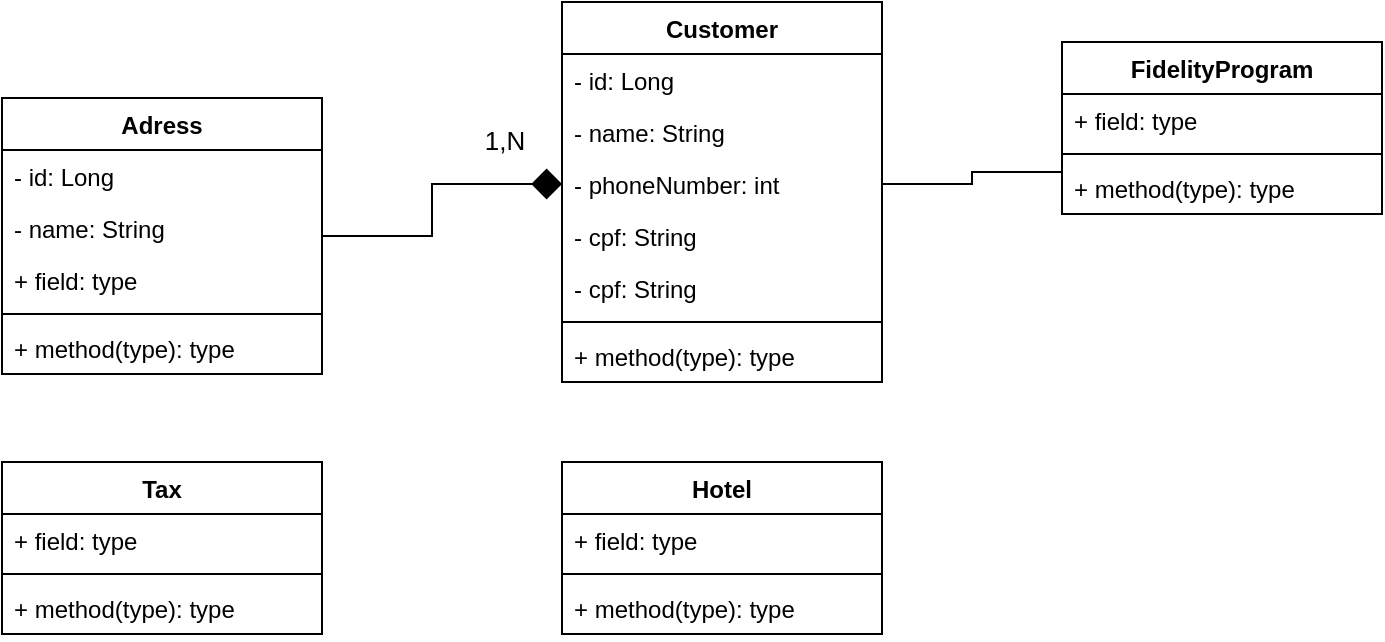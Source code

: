 <mxfile version="15.5.4" type="github">
  <diagram id="ZMUFo0inegTzpMfF-vQn" name="Page-1">
    <mxGraphModel dx="782" dy="710" grid="1" gridSize="10" guides="1" tooltips="1" connect="1" arrows="1" fold="1" page="1" pageScale="1" pageWidth="827" pageHeight="1169" math="0" shadow="0">
      <root>
        <mxCell id="0" />
        <mxCell id="1" parent="0" />
        <mxCell id="NZioY_z-kDjXnmkttPIu-1" value="Hotel" style="swimlane;fontStyle=1;align=center;verticalAlign=top;childLayout=stackLayout;horizontal=1;startSize=26;horizontalStack=0;resizeParent=1;resizeParentMax=0;resizeLast=0;collapsible=1;marginBottom=0;" parent="1" vertex="1">
          <mxGeometry x="360" y="290" width="160" height="86" as="geometry">
            <mxRectangle x="360" y="180" width="60" height="26" as="alternateBounds" />
          </mxGeometry>
        </mxCell>
        <mxCell id="NZioY_z-kDjXnmkttPIu-2" value="+ field: type" style="text;strokeColor=none;fillColor=none;align=left;verticalAlign=top;spacingLeft=4;spacingRight=4;overflow=hidden;rotatable=0;points=[[0,0.5],[1,0.5]];portConstraint=eastwest;" parent="NZioY_z-kDjXnmkttPIu-1" vertex="1">
          <mxGeometry y="26" width="160" height="26" as="geometry" />
        </mxCell>
        <mxCell id="NZioY_z-kDjXnmkttPIu-3" value="" style="line;strokeWidth=1;fillColor=none;align=left;verticalAlign=middle;spacingTop=-1;spacingLeft=3;spacingRight=3;rotatable=0;labelPosition=right;points=[];portConstraint=eastwest;" parent="NZioY_z-kDjXnmkttPIu-1" vertex="1">
          <mxGeometry y="52" width="160" height="8" as="geometry" />
        </mxCell>
        <mxCell id="NZioY_z-kDjXnmkttPIu-4" value="+ method(type): type" style="text;strokeColor=none;fillColor=none;align=left;verticalAlign=top;spacingLeft=4;spacingRight=4;overflow=hidden;rotatable=0;points=[[0,0.5],[1,0.5]];portConstraint=eastwest;" parent="NZioY_z-kDjXnmkttPIu-1" vertex="1">
          <mxGeometry y="60" width="160" height="26" as="geometry" />
        </mxCell>
        <mxCell id="NZioY_z-kDjXnmkttPIu-5" value="Tax" style="swimlane;fontStyle=1;align=center;verticalAlign=top;childLayout=stackLayout;horizontal=1;startSize=26;horizontalStack=0;resizeParent=1;resizeParentMax=0;resizeLast=0;collapsible=1;marginBottom=0;" parent="1" vertex="1">
          <mxGeometry x="80" y="290" width="160" height="86" as="geometry" />
        </mxCell>
        <mxCell id="NZioY_z-kDjXnmkttPIu-6" value="+ field: type" style="text;strokeColor=none;fillColor=none;align=left;verticalAlign=top;spacingLeft=4;spacingRight=4;overflow=hidden;rotatable=0;points=[[0,0.5],[1,0.5]];portConstraint=eastwest;" parent="NZioY_z-kDjXnmkttPIu-5" vertex="1">
          <mxGeometry y="26" width="160" height="26" as="geometry" />
        </mxCell>
        <mxCell id="NZioY_z-kDjXnmkttPIu-7" value="" style="line;strokeWidth=1;fillColor=none;align=left;verticalAlign=middle;spacingTop=-1;spacingLeft=3;spacingRight=3;rotatable=0;labelPosition=right;points=[];portConstraint=eastwest;" parent="NZioY_z-kDjXnmkttPIu-5" vertex="1">
          <mxGeometry y="52" width="160" height="8" as="geometry" />
        </mxCell>
        <mxCell id="NZioY_z-kDjXnmkttPIu-8" value="+ method(type): type" style="text;strokeColor=none;fillColor=none;align=left;verticalAlign=top;spacingLeft=4;spacingRight=4;overflow=hidden;rotatable=0;points=[[0,0.5],[1,0.5]];portConstraint=eastwest;" parent="NZioY_z-kDjXnmkttPIu-5" vertex="1">
          <mxGeometry y="60" width="160" height="26" as="geometry" />
        </mxCell>
        <mxCell id="NZioY_z-kDjXnmkttPIu-9" value="Customer" style="swimlane;fontStyle=1;align=center;verticalAlign=top;childLayout=stackLayout;horizontal=1;startSize=26;horizontalStack=0;resizeParent=1;resizeParentMax=0;resizeLast=0;collapsible=1;marginBottom=0;" parent="1" vertex="1">
          <mxGeometry x="360" y="60" width="160" height="190" as="geometry" />
        </mxCell>
        <mxCell id="Vip65JL7IBlDq05CS4aV-3" value="- id: Long" style="text;strokeColor=none;fillColor=none;align=left;verticalAlign=top;spacingLeft=4;spacingRight=4;overflow=hidden;rotatable=0;points=[[0,0.5],[1,0.5]];portConstraint=eastwest;" vertex="1" parent="NZioY_z-kDjXnmkttPIu-9">
          <mxGeometry y="26" width="160" height="26" as="geometry" />
        </mxCell>
        <mxCell id="NZioY_z-kDjXnmkttPIu-10" value="- name: String" style="text;strokeColor=none;fillColor=none;align=left;verticalAlign=top;spacingLeft=4;spacingRight=4;overflow=hidden;rotatable=0;points=[[0,0.5],[1,0.5]];portConstraint=eastwest;" parent="NZioY_z-kDjXnmkttPIu-9" vertex="1">
          <mxGeometry y="52" width="160" height="26" as="geometry" />
        </mxCell>
        <mxCell id="NZioY_z-kDjXnmkttPIu-13" value="- phoneNumber: int" style="text;strokeColor=none;fillColor=none;align=left;verticalAlign=top;spacingLeft=4;spacingRight=4;overflow=hidden;rotatable=0;points=[[0,0.5],[1,0.5]];portConstraint=eastwest;" parent="NZioY_z-kDjXnmkttPIu-9" vertex="1">
          <mxGeometry y="78" width="160" height="26" as="geometry" />
        </mxCell>
        <mxCell id="Vip65JL7IBlDq05CS4aV-4" value="- cpf: String" style="text;strokeColor=none;fillColor=none;align=left;verticalAlign=top;spacingLeft=4;spacingRight=4;overflow=hidden;rotatable=0;points=[[0,0.5],[1,0.5]];portConstraint=eastwest;" vertex="1" parent="NZioY_z-kDjXnmkttPIu-9">
          <mxGeometry y="104" width="160" height="26" as="geometry" />
        </mxCell>
        <mxCell id="Vip65JL7IBlDq05CS4aV-5" value="- cpf: String" style="text;strokeColor=none;fillColor=none;align=left;verticalAlign=top;spacingLeft=4;spacingRight=4;overflow=hidden;rotatable=0;points=[[0,0.5],[1,0.5]];portConstraint=eastwest;" vertex="1" parent="NZioY_z-kDjXnmkttPIu-9">
          <mxGeometry y="130" width="160" height="26" as="geometry" />
        </mxCell>
        <mxCell id="NZioY_z-kDjXnmkttPIu-11" value="" style="line;strokeWidth=1;fillColor=none;align=left;verticalAlign=middle;spacingTop=-1;spacingLeft=3;spacingRight=3;rotatable=0;labelPosition=right;points=[];portConstraint=eastwest;" parent="NZioY_z-kDjXnmkttPIu-9" vertex="1">
          <mxGeometry y="156" width="160" height="8" as="geometry" />
        </mxCell>
        <mxCell id="NZioY_z-kDjXnmkttPIu-12" value="+ method(type): type" style="text;strokeColor=none;fillColor=none;align=left;verticalAlign=top;spacingLeft=4;spacingRight=4;overflow=hidden;rotatable=0;points=[[0,0.5],[1,0.5]];portConstraint=eastwest;" parent="NZioY_z-kDjXnmkttPIu-9" vertex="1">
          <mxGeometry y="164" width="160" height="26" as="geometry" />
        </mxCell>
        <mxCell id="NZioY_z-kDjXnmkttPIu-14" value="FidelityProgram" style="swimlane;fontStyle=1;align=center;verticalAlign=top;childLayout=stackLayout;horizontal=1;startSize=26;horizontalStack=0;resizeParent=1;resizeParentMax=0;resizeLast=0;collapsible=1;marginBottom=0;" parent="1" vertex="1">
          <mxGeometry x="610" y="80" width="160" height="86" as="geometry" />
        </mxCell>
        <mxCell id="NZioY_z-kDjXnmkttPIu-15" value="+ field: type" style="text;strokeColor=none;fillColor=none;align=left;verticalAlign=top;spacingLeft=4;spacingRight=4;overflow=hidden;rotatable=0;points=[[0,0.5],[1,0.5]];portConstraint=eastwest;" parent="NZioY_z-kDjXnmkttPIu-14" vertex="1">
          <mxGeometry y="26" width="160" height="26" as="geometry" />
        </mxCell>
        <mxCell id="NZioY_z-kDjXnmkttPIu-16" value="" style="line;strokeWidth=1;fillColor=none;align=left;verticalAlign=middle;spacingTop=-1;spacingLeft=3;spacingRight=3;rotatable=0;labelPosition=right;points=[];portConstraint=eastwest;" parent="NZioY_z-kDjXnmkttPIu-14" vertex="1">
          <mxGeometry y="52" width="160" height="8" as="geometry" />
        </mxCell>
        <mxCell id="NZioY_z-kDjXnmkttPIu-17" value="+ method(type): type" style="text;strokeColor=none;fillColor=none;align=left;verticalAlign=top;spacingLeft=4;spacingRight=4;overflow=hidden;rotatable=0;points=[[0,0.5],[1,0.5]];portConstraint=eastwest;" parent="NZioY_z-kDjXnmkttPIu-14" vertex="1">
          <mxGeometry y="60" width="160" height="26" as="geometry" />
        </mxCell>
        <mxCell id="NZioY_z-kDjXnmkttPIu-18" style="edgeStyle=orthogonalEdgeStyle;rounded=0;orthogonalLoop=1;jettySize=auto;html=1;entryX=0;entryY=0.192;entryDx=0;entryDy=0;entryPerimeter=0;endArrow=none;endFill=0;" parent="1" source="NZioY_z-kDjXnmkttPIu-13" target="NZioY_z-kDjXnmkttPIu-17" edge="1">
          <mxGeometry relative="1" as="geometry" />
        </mxCell>
        <mxCell id="Vip65JL7IBlDq05CS4aV-1" value="" style="edgeStyle=orthogonalEdgeStyle;rounded=0;orthogonalLoop=1;jettySize=auto;entryX=0;entryY=0.5;entryDx=0;entryDy=0;endArrow=diamond;endFill=1;strokeWidth=1;endSize=13;metaEdit=0;html=1;" edge="1" parent="1" source="NZioY_z-kDjXnmkttPIu-19" target="NZioY_z-kDjXnmkttPIu-13">
          <mxGeometry relative="1" as="geometry" />
        </mxCell>
        <mxCell id="Vip65JL7IBlDq05CS4aV-2" value="1,N" style="edgeLabel;html=1;align=center;verticalAlign=middle;resizable=0;points=[];fontSize=13;" vertex="1" connectable="0" parent="Vip65JL7IBlDq05CS4aV-1">
          <mxGeometry x="0.3" relative="1" as="geometry">
            <mxPoint x="22" y="-22" as="offset" />
          </mxGeometry>
        </mxCell>
        <mxCell id="NZioY_z-kDjXnmkttPIu-19" value="Adress" style="swimlane;fontStyle=1;align=center;verticalAlign=top;childLayout=stackLayout;horizontal=1;startSize=26;horizontalStack=0;resizeParent=1;resizeParentMax=0;resizeLast=0;collapsible=1;marginBottom=0;" parent="1" vertex="1">
          <mxGeometry x="80" y="108" width="160" height="138" as="geometry" />
        </mxCell>
        <mxCell id="Vip65JL7IBlDq05CS4aV-6" value="- id: Long" style="text;strokeColor=none;fillColor=none;align=left;verticalAlign=top;spacingLeft=4;spacingRight=4;overflow=hidden;rotatable=0;points=[[0,0.5],[1,0.5]];portConstraint=eastwest;" vertex="1" parent="NZioY_z-kDjXnmkttPIu-19">
          <mxGeometry y="26" width="160" height="26" as="geometry" />
        </mxCell>
        <mxCell id="Vip65JL7IBlDq05CS4aV-7" value="- name: String" style="text;strokeColor=none;fillColor=none;align=left;verticalAlign=top;spacingLeft=4;spacingRight=4;overflow=hidden;rotatable=0;points=[[0,0.5],[1,0.5]];portConstraint=eastwest;" vertex="1" parent="NZioY_z-kDjXnmkttPIu-19">
          <mxGeometry y="52" width="160" height="26" as="geometry" />
        </mxCell>
        <mxCell id="NZioY_z-kDjXnmkttPIu-20" value="+ field: type" style="text;strokeColor=none;fillColor=none;align=left;verticalAlign=top;spacingLeft=4;spacingRight=4;overflow=hidden;rotatable=0;points=[[0,0.5],[1,0.5]];portConstraint=eastwest;" parent="NZioY_z-kDjXnmkttPIu-19" vertex="1">
          <mxGeometry y="78" width="160" height="26" as="geometry" />
        </mxCell>
        <mxCell id="NZioY_z-kDjXnmkttPIu-21" value="" style="line;strokeWidth=1;fillColor=none;align=left;verticalAlign=middle;spacingTop=-1;spacingLeft=3;spacingRight=3;rotatable=0;labelPosition=right;points=[];portConstraint=eastwest;" parent="NZioY_z-kDjXnmkttPIu-19" vertex="1">
          <mxGeometry y="104" width="160" height="8" as="geometry" />
        </mxCell>
        <mxCell id="NZioY_z-kDjXnmkttPIu-22" value="+ method(type): type" style="text;strokeColor=none;fillColor=none;align=left;verticalAlign=top;spacingLeft=4;spacingRight=4;overflow=hidden;rotatable=0;points=[[0,0.5],[1,0.5]];portConstraint=eastwest;" parent="NZioY_z-kDjXnmkttPIu-19" vertex="1">
          <mxGeometry y="112" width="160" height="26" as="geometry" />
        </mxCell>
      </root>
    </mxGraphModel>
  </diagram>
</mxfile>
